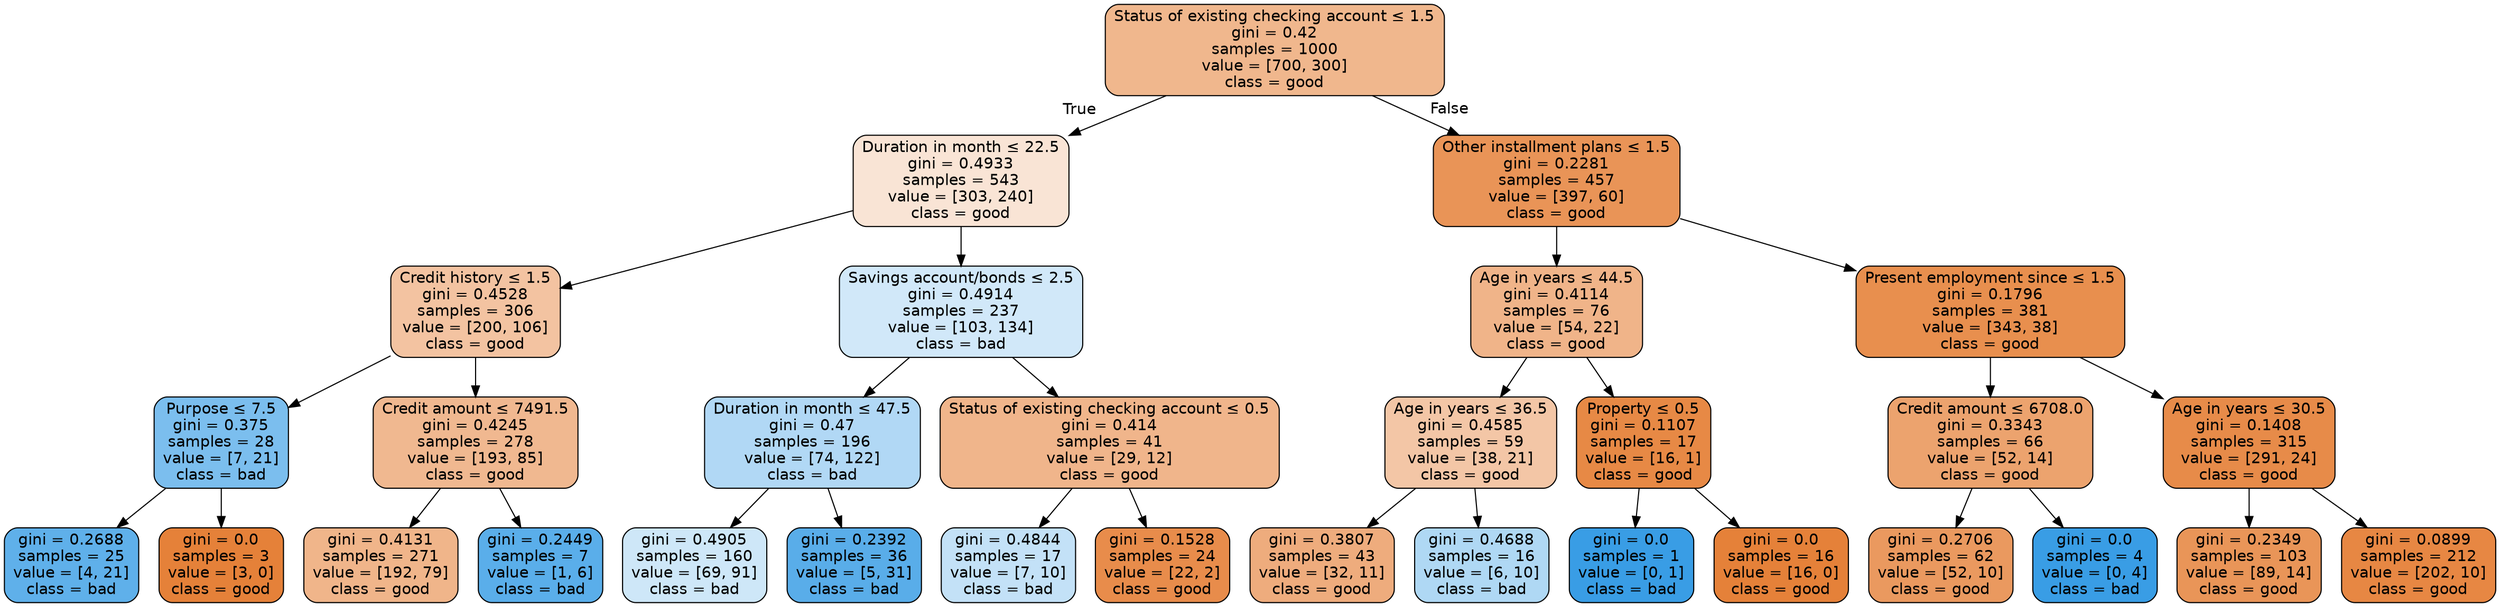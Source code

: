 digraph Tree {
node [shape=box, style="filled, rounded", color="black", fontname=helvetica] ;
edge [fontname=helvetica] ;
0 [label=<Status of existing checking account &le; 1.5<br/>gini = 0.42<br/>samples = 1000<br/>value = [700, 300]<br/>class = good>, fillcolor="#e5813992"] ;
1 [label=<Duration in month &le; 22.5<br/>gini = 0.4933<br/>samples = 543<br/>value = [303, 240]<br/>class = good>, fillcolor="#e5813935"] ;
0 -> 1 [labeldistance=2.5, labelangle=45, headlabel="True"] ;
2 [label=<Credit history &le; 1.5<br/>gini = 0.4528<br/>samples = 306<br/>value = [200, 106]<br/>class = good>, fillcolor="#e5813978"] ;
1 -> 2 ;
3 [label=<Purpose &le; 7.5<br/>gini = 0.375<br/>samples = 28<br/>value = [7, 21]<br/>class = bad>, fillcolor="#399de5aa"] ;
2 -> 3 ;
4 [label=<gini = 0.2688<br/>samples = 25<br/>value = [4, 21]<br/>class = bad>, fillcolor="#399de5ce"] ;
3 -> 4 ;
5 [label=<gini = 0.0<br/>samples = 3<br/>value = [3, 0]<br/>class = good>, fillcolor="#e58139ff"] ;
3 -> 5 ;
6 [label=<Credit amount &le; 7491.5<br/>gini = 0.4245<br/>samples = 278<br/>value = [193, 85]<br/>class = good>, fillcolor="#e581398f"] ;
2 -> 6 ;
7 [label=<gini = 0.4131<br/>samples = 271<br/>value = [192, 79]<br/>class = good>, fillcolor="#e5813996"] ;
6 -> 7 ;
8 [label=<gini = 0.2449<br/>samples = 7<br/>value = [1, 6]<br/>class = bad>, fillcolor="#399de5d4"] ;
6 -> 8 ;
9 [label=<Savings account/bonds &le; 2.5<br/>gini = 0.4914<br/>samples = 237<br/>value = [103, 134]<br/>class = bad>, fillcolor="#399de53b"] ;
1 -> 9 ;
10 [label=<Duration in month &le; 47.5<br/>gini = 0.47<br/>samples = 196<br/>value = [74, 122]<br/>class = bad>, fillcolor="#399de564"] ;
9 -> 10 ;
11 [label=<gini = 0.4905<br/>samples = 160<br/>value = [69, 91]<br/>class = bad>, fillcolor="#399de53e"] ;
10 -> 11 ;
12 [label=<gini = 0.2392<br/>samples = 36<br/>value = [5, 31]<br/>class = bad>, fillcolor="#399de5d6"] ;
10 -> 12 ;
13 [label=<Status of existing checking account &le; 0.5<br/>gini = 0.414<br/>samples = 41<br/>value = [29, 12]<br/>class = good>, fillcolor="#e5813995"] ;
9 -> 13 ;
14 [label=<gini = 0.4844<br/>samples = 17<br/>value = [7, 10]<br/>class = bad>, fillcolor="#399de54d"] ;
13 -> 14 ;
15 [label=<gini = 0.1528<br/>samples = 24<br/>value = [22, 2]<br/>class = good>, fillcolor="#e58139e8"] ;
13 -> 15 ;
16 [label=<Other installment plans &le; 1.5<br/>gini = 0.2281<br/>samples = 457<br/>value = [397, 60]<br/>class = good>, fillcolor="#e58139d8"] ;
0 -> 16 [labeldistance=2.5, labelangle=-45, headlabel="False"] ;
17 [label=<Age in years &le; 44.5<br/>gini = 0.4114<br/>samples = 76<br/>value = [54, 22]<br/>class = good>, fillcolor="#e5813997"] ;
16 -> 17 ;
18 [label=<Age in years &le; 36.5<br/>gini = 0.4585<br/>samples = 59<br/>value = [38, 21]<br/>class = good>, fillcolor="#e5813972"] ;
17 -> 18 ;
19 [label=<gini = 0.3807<br/>samples = 43<br/>value = [32, 11]<br/>class = good>, fillcolor="#e58139a7"] ;
18 -> 19 ;
20 [label=<gini = 0.4688<br/>samples = 16<br/>value = [6, 10]<br/>class = bad>, fillcolor="#399de566"] ;
18 -> 20 ;
21 [label=<Property &le; 0.5<br/>gini = 0.1107<br/>samples = 17<br/>value = [16, 1]<br/>class = good>, fillcolor="#e58139ef"] ;
17 -> 21 ;
22 [label=<gini = 0.0<br/>samples = 1<br/>value = [0, 1]<br/>class = bad>, fillcolor="#399de5ff"] ;
21 -> 22 ;
23 [label=<gini = 0.0<br/>samples = 16<br/>value = [16, 0]<br/>class = good>, fillcolor="#e58139ff"] ;
21 -> 23 ;
24 [label=<Present employment since &le; 1.5<br/>gini = 0.1796<br/>samples = 381<br/>value = [343, 38]<br/>class = good>, fillcolor="#e58139e3"] ;
16 -> 24 ;
25 [label=<Credit amount &le; 6708.0<br/>gini = 0.3343<br/>samples = 66<br/>value = [52, 14]<br/>class = good>, fillcolor="#e58139ba"] ;
24 -> 25 ;
26 [label=<gini = 0.2706<br/>samples = 62<br/>value = [52, 10]<br/>class = good>, fillcolor="#e58139ce"] ;
25 -> 26 ;
27 [label=<gini = 0.0<br/>samples = 4<br/>value = [0, 4]<br/>class = bad>, fillcolor="#399de5ff"] ;
25 -> 27 ;
28 [label=<Age in years &le; 30.5<br/>gini = 0.1408<br/>samples = 315<br/>value = [291, 24]<br/>class = good>, fillcolor="#e58139ea"] ;
24 -> 28 ;
29 [label=<gini = 0.2349<br/>samples = 103<br/>value = [89, 14]<br/>class = good>, fillcolor="#e58139d7"] ;
28 -> 29 ;
30 [label=<gini = 0.0899<br/>samples = 212<br/>value = [202, 10]<br/>class = good>, fillcolor="#e58139f2"] ;
28 -> 30 ;
}